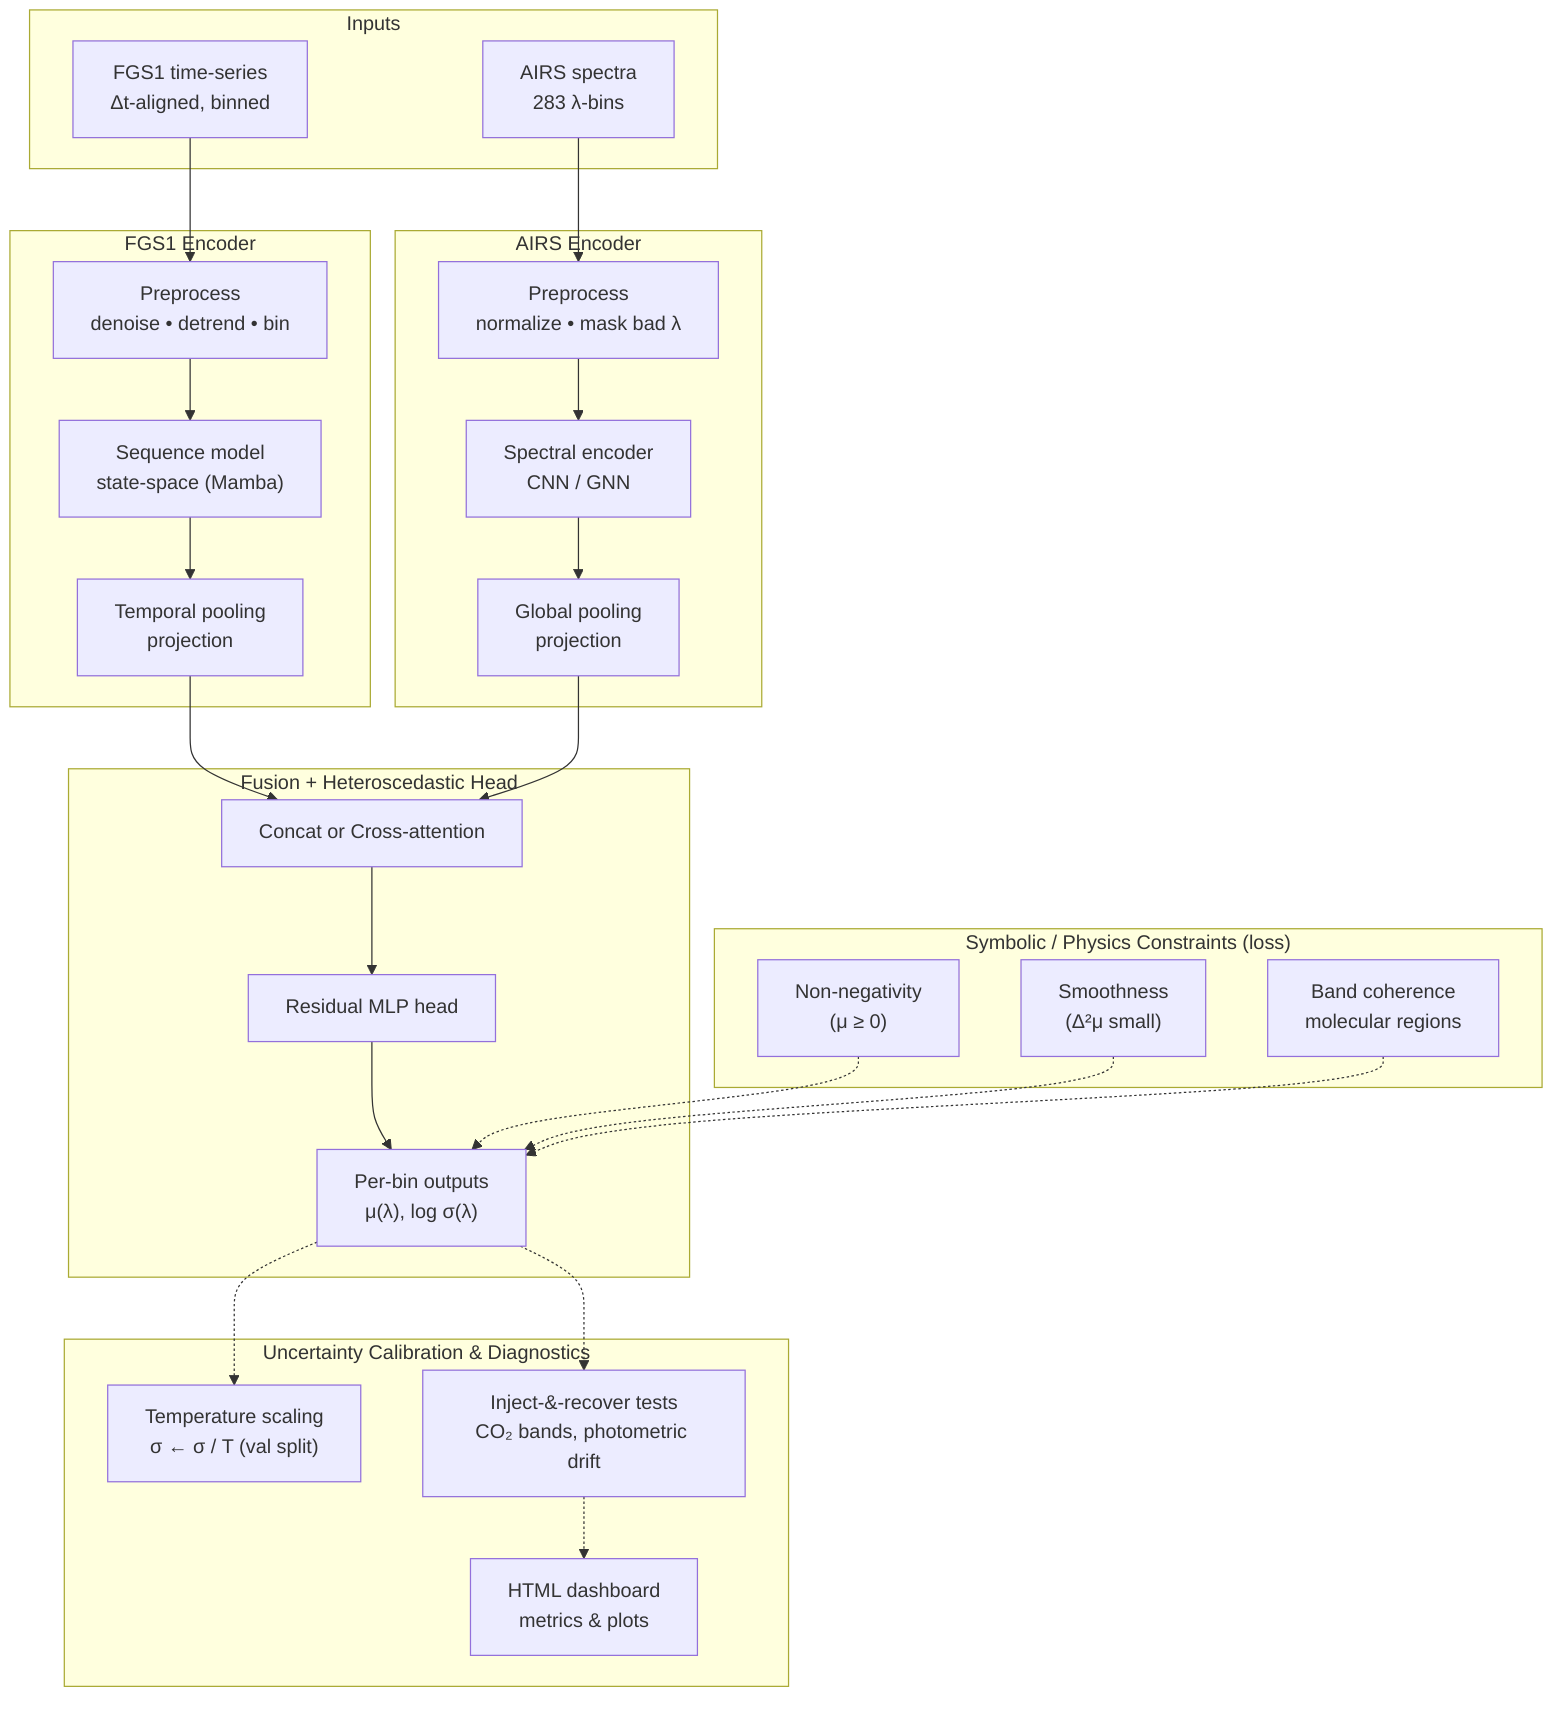flowchart TB

  %% ===========================
  %% Inputs
  %% ===========================
  subgraph inputs["Inputs"]
    i1["FGS1 time-series<br/>Δt-aligned, binned"]
    i2["AIRS spectra<br/>283 λ-bins"]
  end

  %% ===========================
  %% FGS1 branch
  %% ===========================
  subgraph fgs1Enc["FGS1 Encoder"]
    fe1["Preprocess<br/>denoise • detrend • bin"]
    fe2["Sequence model<br/>state-space (Mamba)"]
    fe3["Temporal pooling<br/>projection"]
  end

  %% ===========================
  %% AIRS branch
  %% ===========================
  subgraph airsEnc["AIRS Encoder"]
    ae1["Preprocess<br/>normalize • mask bad λ"]
    ae2["Spectral encoder<br/>CNN / GNN"]
    ae3["Global pooling<br/>projection"]
  end

  %% ===========================
  %% Fusion + Decoder
  %% ===========================
  subgraph fusionDec["Fusion + Heteroscedastic Head"]
    f0["Concat or Cross-attention"]
    h1["Residual MLP head"]
    h2["Per-bin outputs<br/>μ(λ), log σ(λ)"]
  end

  %% ===========================
  %% Constraints (loss)
  %% ===========================
  subgraph constraints["Symbolic / Physics Constraints (loss)"]
    c1["Non-negativity<br/>(μ ≥ 0)"]
    c2["Smoothness<br/>(Δ²μ small)"]
    c3["Band coherence<br/>molecular regions"]
  end

  %% ===========================
  %% Uncertainty Calibration & Diagnostics
  %% ===========================
  subgraph calibDiag["Uncertainty Calibration & Diagnostics"]
    t1["Temperature scaling<br/>σ ← σ / T (val split)"]
    d1["Inject-&-recover tests<br/>CO₂ bands, photometric drift"]
    d2["HTML dashboard<br/>metrics & plots"]
  end

  %% Flows
  i1 --> fe1 --> fe2 --> fe3 --> f0
  i2 --> ae1 --> ae2 --> ae3 --> f0
  f0 --> h1 --> h2

  %% Loss hooks (dotted)
  c1 -.-> h2
  c2 -.-> h2
  c3 -.-> h2

  %% Calibration / Diagnostics hooks (dotted)
  h2 -.-> t1
  h2 -.-> d1
  d1 -.-> d2